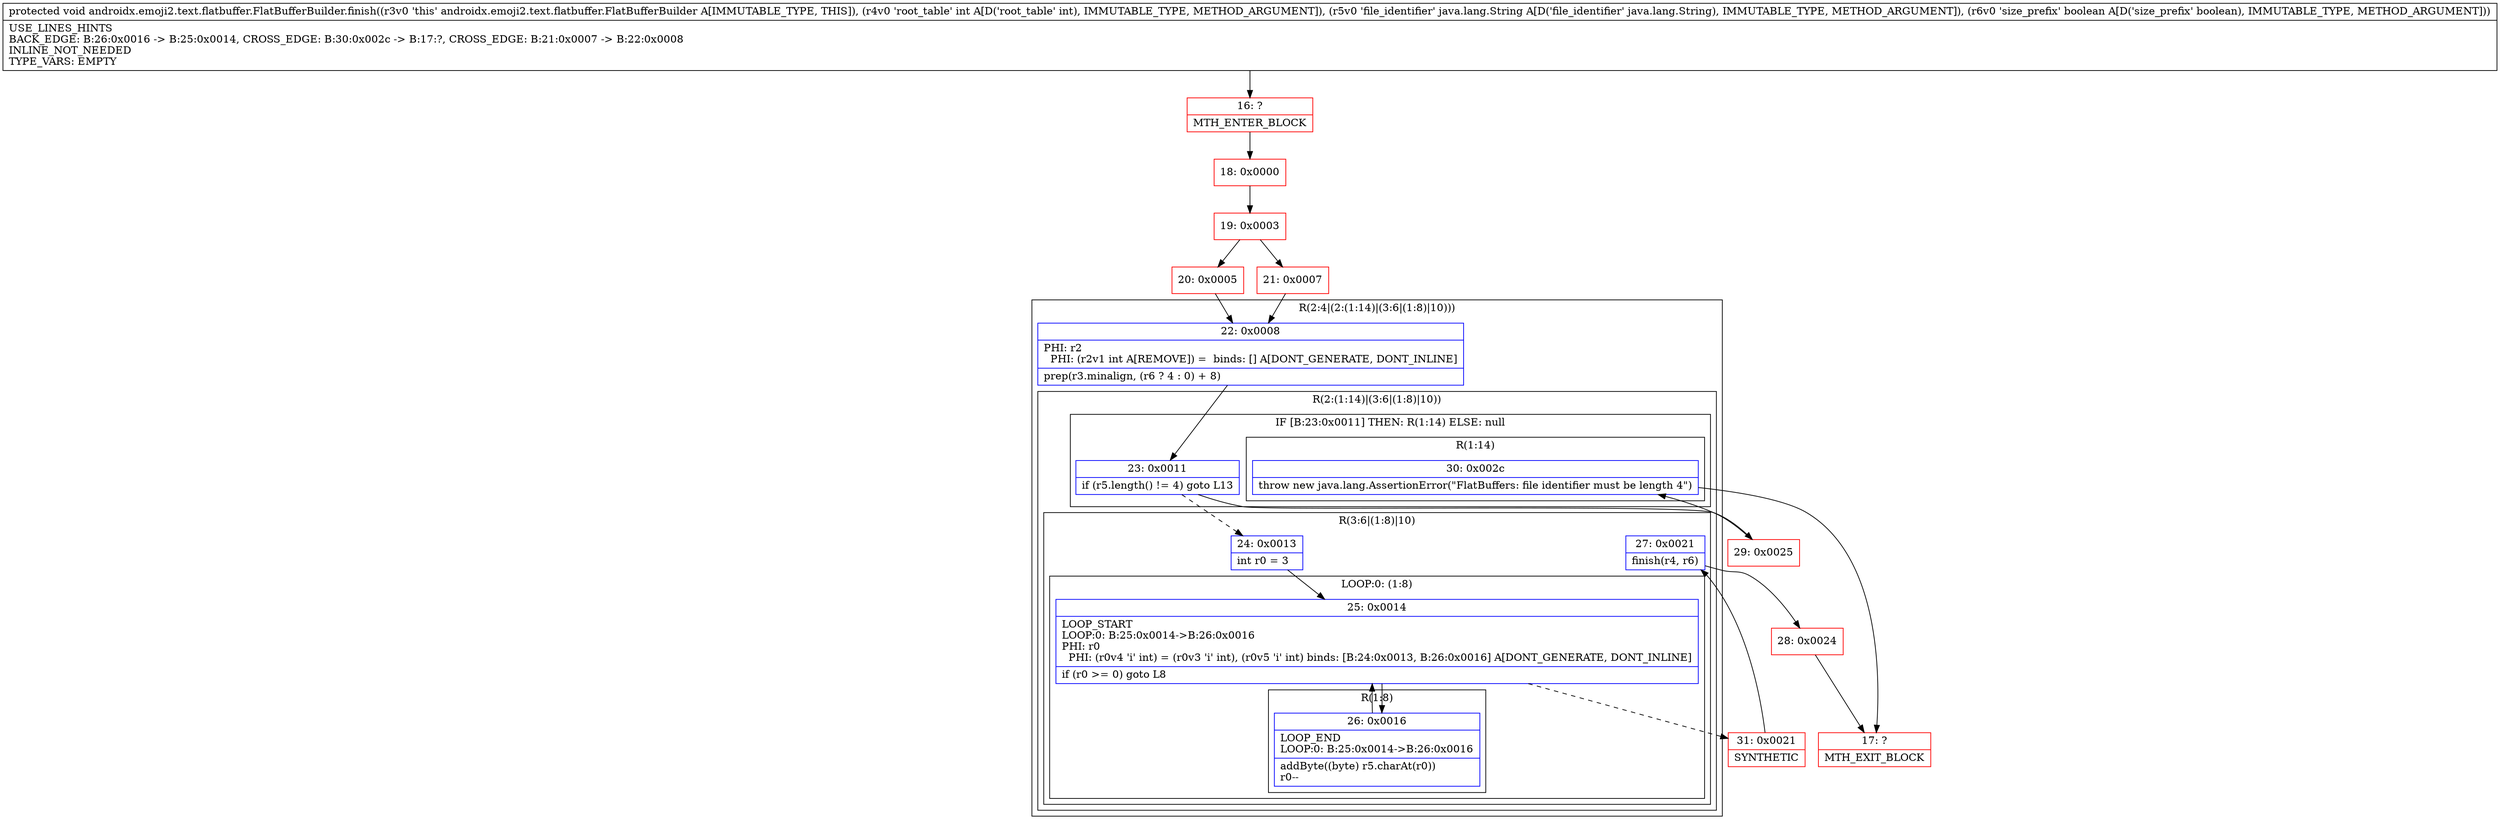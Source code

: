 digraph "CFG forandroidx.emoji2.text.flatbuffer.FlatBufferBuilder.finish(ILjava\/lang\/String;Z)V" {
subgraph cluster_Region_927307881 {
label = "R(2:4|(2:(1:14)|(3:6|(1:8)|10)))";
node [shape=record,color=blue];
Node_22 [shape=record,label="{22\:\ 0x0008|PHI: r2 \l  PHI: (r2v1 int A[REMOVE]) =  binds: [] A[DONT_GENERATE, DONT_INLINE]\l|prep(r3.minalign, (r6 ? 4 : 0) + 8)\l}"];
subgraph cluster_Region_593459965 {
label = "R(2:(1:14)|(3:6|(1:8)|10))";
node [shape=record,color=blue];
subgraph cluster_IfRegion_308355124 {
label = "IF [B:23:0x0011] THEN: R(1:14) ELSE: null";
node [shape=record,color=blue];
Node_23 [shape=record,label="{23\:\ 0x0011|if (r5.length() != 4) goto L13\l}"];
subgraph cluster_Region_1676605473 {
label = "R(1:14)";
node [shape=record,color=blue];
Node_30 [shape=record,label="{30\:\ 0x002c|throw new java.lang.AssertionError(\"FlatBuffers: file identifier must be length 4\")\l}"];
}
}
subgraph cluster_Region_766637675 {
label = "R(3:6|(1:8)|10)";
node [shape=record,color=blue];
Node_24 [shape=record,label="{24\:\ 0x0013|int r0 = 3\l}"];
subgraph cluster_LoopRegion_630841847 {
label = "LOOP:0: (1:8)";
node [shape=record,color=blue];
Node_25 [shape=record,label="{25\:\ 0x0014|LOOP_START\lLOOP:0: B:25:0x0014\-\>B:26:0x0016\lPHI: r0 \l  PHI: (r0v4 'i' int) = (r0v3 'i' int), (r0v5 'i' int) binds: [B:24:0x0013, B:26:0x0016] A[DONT_GENERATE, DONT_INLINE]\l|if (r0 \>= 0) goto L8\l}"];
subgraph cluster_Region_1546636774 {
label = "R(1:8)";
node [shape=record,color=blue];
Node_26 [shape=record,label="{26\:\ 0x0016|LOOP_END\lLOOP:0: B:25:0x0014\-\>B:26:0x0016\l|addByte((byte) r5.charAt(r0))\lr0\-\-\l}"];
}
}
Node_27 [shape=record,label="{27\:\ 0x0021|finish(r4, r6)\l}"];
}
}
}
Node_16 [shape=record,color=red,label="{16\:\ ?|MTH_ENTER_BLOCK\l}"];
Node_18 [shape=record,color=red,label="{18\:\ 0x0000}"];
Node_19 [shape=record,color=red,label="{19\:\ 0x0003}"];
Node_20 [shape=record,color=red,label="{20\:\ 0x0005}"];
Node_31 [shape=record,color=red,label="{31\:\ 0x0021|SYNTHETIC\l}"];
Node_28 [shape=record,color=red,label="{28\:\ 0x0024}"];
Node_17 [shape=record,color=red,label="{17\:\ ?|MTH_EXIT_BLOCK\l}"];
Node_29 [shape=record,color=red,label="{29\:\ 0x0025}"];
Node_21 [shape=record,color=red,label="{21\:\ 0x0007}"];
MethodNode[shape=record,label="{protected void androidx.emoji2.text.flatbuffer.FlatBufferBuilder.finish((r3v0 'this' androidx.emoji2.text.flatbuffer.FlatBufferBuilder A[IMMUTABLE_TYPE, THIS]), (r4v0 'root_table' int A[D('root_table' int), IMMUTABLE_TYPE, METHOD_ARGUMENT]), (r5v0 'file_identifier' java.lang.String A[D('file_identifier' java.lang.String), IMMUTABLE_TYPE, METHOD_ARGUMENT]), (r6v0 'size_prefix' boolean A[D('size_prefix' boolean), IMMUTABLE_TYPE, METHOD_ARGUMENT]))  | USE_LINES_HINTS\lBACK_EDGE: B:26:0x0016 \-\> B:25:0x0014, CROSS_EDGE: B:30:0x002c \-\> B:17:?, CROSS_EDGE: B:21:0x0007 \-\> B:22:0x0008\lINLINE_NOT_NEEDED\lTYPE_VARS: EMPTY\l}"];
MethodNode -> Node_16;Node_22 -> Node_23;
Node_23 -> Node_24[style=dashed];
Node_23 -> Node_29;
Node_30 -> Node_17;
Node_24 -> Node_25;
Node_25 -> Node_26;
Node_25 -> Node_31[style=dashed];
Node_26 -> Node_25;
Node_27 -> Node_28;
Node_16 -> Node_18;
Node_18 -> Node_19;
Node_19 -> Node_20;
Node_19 -> Node_21;
Node_20 -> Node_22;
Node_31 -> Node_27;
Node_28 -> Node_17;
Node_29 -> Node_30;
Node_21 -> Node_22;
}

